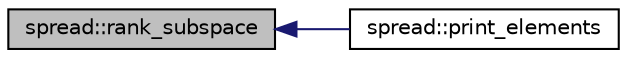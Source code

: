 digraph "spread::rank_subspace"
{
  edge [fontname="Helvetica",fontsize="10",labelfontname="Helvetica",labelfontsize="10"];
  node [fontname="Helvetica",fontsize="10",shape=record];
  rankdir="LR";
  Node2762 [label="spread::rank_subspace",height=0.2,width=0.4,color="black", fillcolor="grey75", style="filled", fontcolor="black"];
  Node2762 -> Node2763 [dir="back",color="midnightblue",fontsize="10",style="solid",fontname="Helvetica"];
  Node2763 [label="spread::print_elements",height=0.2,width=0.4,color="black", fillcolor="white", style="filled",URL="$da/dc1/classspread.html#a0b2d2c643acc48cfea159a6d8c170280"];
}
